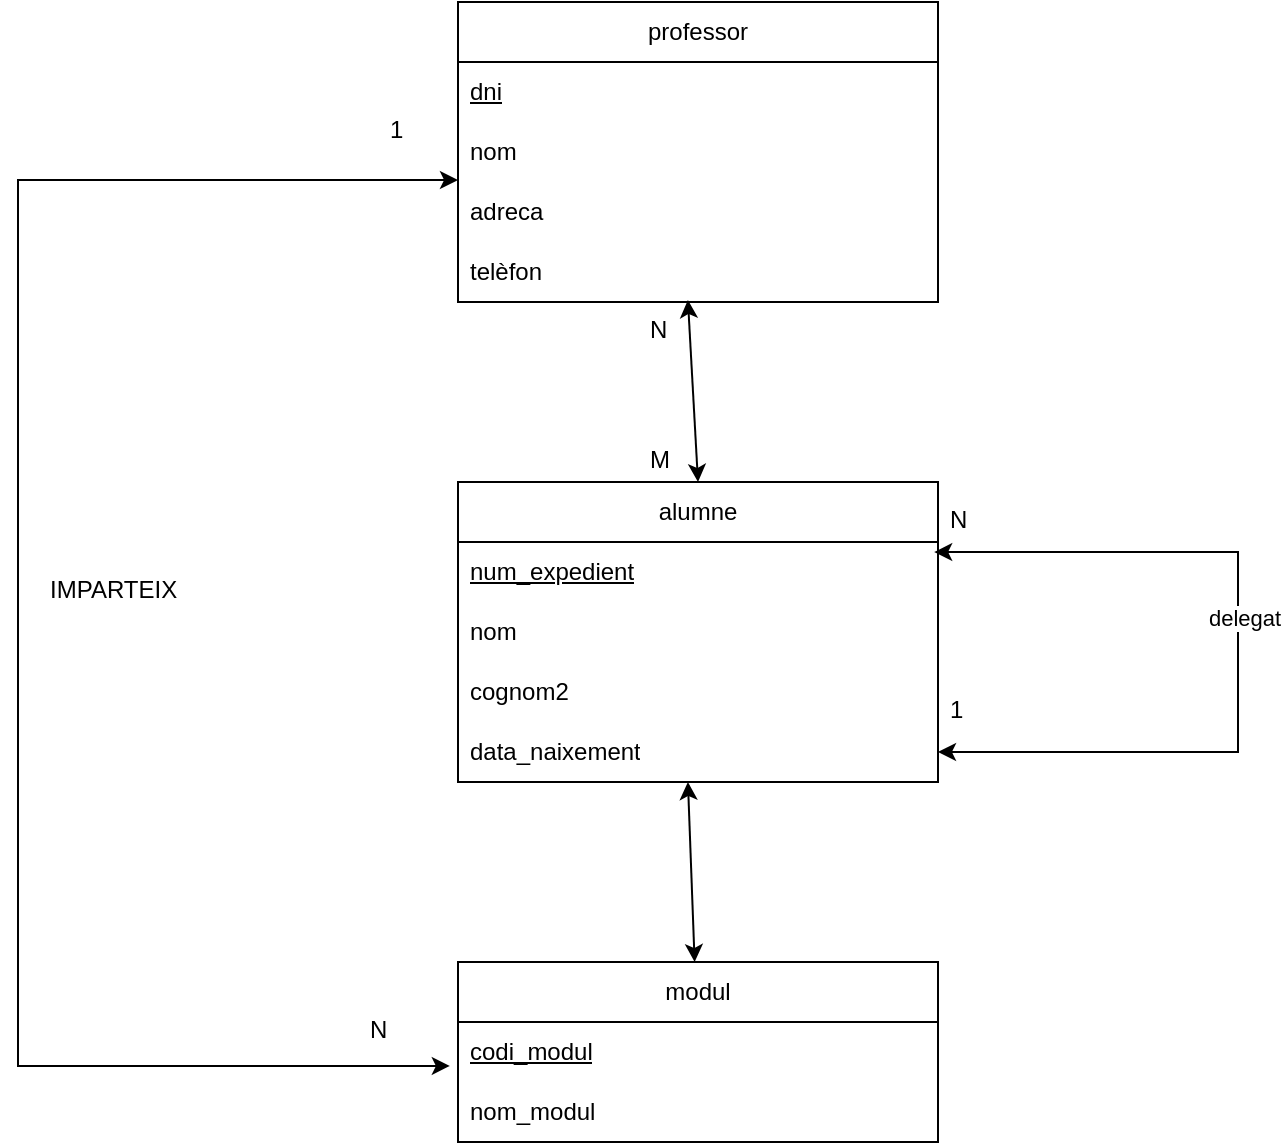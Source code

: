<mxfile version="24.7.16">
  <diagram name="Pàgina-1" id="EtD7wHZ1FloTQtMcVIj_">
    <mxGraphModel dx="2204" dy="822" grid="1" gridSize="10" guides="1" tooltips="1" connect="1" arrows="1" fold="1" page="1" pageScale="1" pageWidth="827" pageHeight="1169" math="0" shadow="0">
      <root>
        <mxCell id="0" />
        <mxCell id="1" parent="0" />
        <mxCell id="o2g7cs2FpwL8qkweJ4g--19" value="professor" style="swimlane;fontStyle=0;childLayout=stackLayout;horizontal=1;startSize=30;horizontalStack=0;resizeParent=1;resizeParentMax=0;resizeLast=0;collapsible=1;marginBottom=0;whiteSpace=wrap;html=1;" vertex="1" parent="1">
          <mxGeometry x="-120" y="120" width="240" height="150" as="geometry" />
        </mxCell>
        <mxCell id="o2g7cs2FpwL8qkweJ4g--20" value="&lt;u&gt;dni&lt;/u&gt;" style="text;strokeColor=none;fillColor=none;align=left;verticalAlign=middle;spacingLeft=4;spacingRight=4;overflow=hidden;points=[[0,0.5],[1,0.5]];portConstraint=eastwest;rotatable=0;whiteSpace=wrap;html=1;" vertex="1" parent="o2g7cs2FpwL8qkweJ4g--19">
          <mxGeometry y="30" width="240" height="30" as="geometry" />
        </mxCell>
        <mxCell id="o2g7cs2FpwL8qkweJ4g--21" value="nom" style="text;strokeColor=none;fillColor=none;align=left;verticalAlign=middle;spacingLeft=4;spacingRight=4;overflow=hidden;points=[[0,0.5],[1,0.5]];portConstraint=eastwest;rotatable=0;whiteSpace=wrap;html=1;" vertex="1" parent="o2g7cs2FpwL8qkweJ4g--19">
          <mxGeometry y="60" width="240" height="30" as="geometry" />
        </mxCell>
        <mxCell id="o2g7cs2FpwL8qkweJ4g--22" value="adreca" style="text;strokeColor=none;fillColor=none;align=left;verticalAlign=middle;spacingLeft=4;spacingRight=4;overflow=hidden;points=[[0,0.5],[1,0.5]];portConstraint=eastwest;rotatable=0;whiteSpace=wrap;html=1;" vertex="1" parent="o2g7cs2FpwL8qkweJ4g--19">
          <mxGeometry y="90" width="240" height="30" as="geometry" />
        </mxCell>
        <mxCell id="o2g7cs2FpwL8qkweJ4g--24" value="telèfon" style="text;strokeColor=none;fillColor=none;align=left;verticalAlign=middle;spacingLeft=4;spacingRight=4;overflow=hidden;points=[[0,0.5],[1,0.5]];portConstraint=eastwest;rotatable=0;whiteSpace=wrap;html=1;" vertex="1" parent="o2g7cs2FpwL8qkweJ4g--19">
          <mxGeometry y="120" width="240" height="30" as="geometry" />
        </mxCell>
        <mxCell id="o2g7cs2FpwL8qkweJ4g--25" value="alumne" style="swimlane;fontStyle=0;childLayout=stackLayout;horizontal=1;startSize=30;horizontalStack=0;resizeParent=1;resizeParentMax=0;resizeLast=0;collapsible=1;marginBottom=0;whiteSpace=wrap;html=1;" vertex="1" parent="1">
          <mxGeometry x="-120" y="360" width="240" height="150" as="geometry" />
        </mxCell>
        <mxCell id="o2g7cs2FpwL8qkweJ4g--26" value="&lt;u&gt;num_expedient&lt;/u&gt;" style="text;strokeColor=none;fillColor=none;align=left;verticalAlign=middle;spacingLeft=4;spacingRight=4;overflow=hidden;points=[[0,0.5],[1,0.5]];portConstraint=eastwest;rotatable=0;whiteSpace=wrap;html=1;" vertex="1" parent="o2g7cs2FpwL8qkweJ4g--25">
          <mxGeometry y="30" width="240" height="30" as="geometry" />
        </mxCell>
        <mxCell id="o2g7cs2FpwL8qkweJ4g--27" value="nom" style="text;strokeColor=none;fillColor=none;align=left;verticalAlign=middle;spacingLeft=4;spacingRight=4;overflow=hidden;points=[[0,0.5],[1,0.5]];portConstraint=eastwest;rotatable=0;whiteSpace=wrap;html=1;" vertex="1" parent="o2g7cs2FpwL8qkweJ4g--25">
          <mxGeometry y="60" width="240" height="30" as="geometry" />
        </mxCell>
        <mxCell id="o2g7cs2FpwL8qkweJ4g--28" value="cognom2" style="text;strokeColor=none;fillColor=none;align=left;verticalAlign=middle;spacingLeft=4;spacingRight=4;overflow=hidden;points=[[0,0.5],[1,0.5]];portConstraint=eastwest;rotatable=0;whiteSpace=wrap;html=1;" vertex="1" parent="o2g7cs2FpwL8qkweJ4g--25">
          <mxGeometry y="90" width="240" height="30" as="geometry" />
        </mxCell>
        <mxCell id="o2g7cs2FpwL8qkweJ4g--29" value="data_naixement" style="text;strokeColor=none;fillColor=none;align=left;verticalAlign=middle;spacingLeft=4;spacingRight=4;overflow=hidden;points=[[0,0.5],[1,0.5]];portConstraint=eastwest;rotatable=0;whiteSpace=wrap;html=1;" vertex="1" parent="o2g7cs2FpwL8qkweJ4g--25">
          <mxGeometry y="120" width="240" height="30" as="geometry" />
        </mxCell>
        <mxCell id="o2g7cs2FpwL8qkweJ4g--44" value="" style="endArrow=classic;startArrow=classic;html=1;rounded=0;exitX=0.992;exitY=0.167;exitDx=0;exitDy=0;entryX=1;entryY=0.5;entryDx=0;entryDy=0;exitPerimeter=0;" edge="1" parent="o2g7cs2FpwL8qkweJ4g--25" source="o2g7cs2FpwL8qkweJ4g--26" target="o2g7cs2FpwL8qkweJ4g--29">
          <mxGeometry width="50" height="50" relative="1" as="geometry">
            <mxPoint x="350" y="135" as="sourcePoint" />
            <mxPoint x="128" y="250" as="targetPoint" />
            <Array as="points">
              <mxPoint x="390" y="35" />
              <mxPoint x="390" y="110" />
              <mxPoint x="390" y="90" />
              <mxPoint x="390" y="135" />
            </Array>
          </mxGeometry>
        </mxCell>
        <mxCell id="o2g7cs2FpwL8qkweJ4g--53" value="delegat" style="edgeLabel;html=1;align=center;verticalAlign=middle;resizable=0;points=[];" vertex="1" connectable="0" parent="o2g7cs2FpwL8qkweJ4g--44">
          <mxGeometry x="-0.164" y="3" relative="1" as="geometry">
            <mxPoint as="offset" />
          </mxGeometry>
        </mxCell>
        <mxCell id="o2g7cs2FpwL8qkweJ4g--30" value="modul" style="swimlane;fontStyle=0;childLayout=stackLayout;horizontal=1;startSize=30;horizontalStack=0;resizeParent=1;resizeParentMax=0;resizeLast=0;collapsible=1;marginBottom=0;whiteSpace=wrap;html=1;" vertex="1" parent="1">
          <mxGeometry x="-120" y="600" width="240" height="90" as="geometry" />
        </mxCell>
        <mxCell id="o2g7cs2FpwL8qkweJ4g--31" value="&lt;u&gt;codi_modul&lt;/u&gt;" style="text;strokeColor=none;fillColor=none;align=left;verticalAlign=middle;spacingLeft=4;spacingRight=4;overflow=hidden;points=[[0,0.5],[1,0.5]];portConstraint=eastwest;rotatable=0;whiteSpace=wrap;html=1;" vertex="1" parent="o2g7cs2FpwL8qkweJ4g--30">
          <mxGeometry y="30" width="240" height="30" as="geometry" />
        </mxCell>
        <mxCell id="o2g7cs2FpwL8qkweJ4g--32" value="nom_modul" style="text;strokeColor=none;fillColor=none;align=left;verticalAlign=middle;spacingLeft=4;spacingRight=4;overflow=hidden;points=[[0,0.5],[1,0.5]];portConstraint=eastwest;rotatable=0;whiteSpace=wrap;html=1;" vertex="1" parent="o2g7cs2FpwL8qkweJ4g--30">
          <mxGeometry y="60" width="240" height="30" as="geometry" />
        </mxCell>
        <mxCell id="o2g7cs2FpwL8qkweJ4g--38" value="" style="endArrow=classic;startArrow=classic;html=1;rounded=0;exitX=0.479;exitY=0.967;exitDx=0;exitDy=0;exitPerimeter=0;entryX=0.5;entryY=0;entryDx=0;entryDy=0;" edge="1" parent="1" source="o2g7cs2FpwL8qkweJ4g--24" target="o2g7cs2FpwL8qkweJ4g--25">
          <mxGeometry width="50" height="50" relative="1" as="geometry">
            <mxPoint x="70" y="450" as="sourcePoint" />
            <mxPoint x="120" y="400" as="targetPoint" />
          </mxGeometry>
        </mxCell>
        <mxCell id="o2g7cs2FpwL8qkweJ4g--39" value="" style="endArrow=classic;startArrow=classic;html=1;rounded=0;exitX=0.479;exitY=1;exitDx=0;exitDy=0;exitPerimeter=0;" edge="1" parent="1" source="o2g7cs2FpwL8qkweJ4g--29" target="o2g7cs2FpwL8qkweJ4g--30">
          <mxGeometry width="50" height="50" relative="1" as="geometry">
            <mxPoint x="5" y="279" as="sourcePoint" />
            <mxPoint x="10" y="370" as="targetPoint" />
          </mxGeometry>
        </mxCell>
        <mxCell id="o2g7cs2FpwL8qkweJ4g--45" value="" style="endArrow=classic;startArrow=classic;html=1;rounded=0;exitX=0;exitY=-0.033;exitDx=0;exitDy=0;entryX=-0.017;entryY=0.733;entryDx=0;entryDy=0;entryPerimeter=0;exitPerimeter=0;" edge="1" parent="1" source="o2g7cs2FpwL8qkweJ4g--22" target="o2g7cs2FpwL8qkweJ4g--31">
          <mxGeometry width="50" height="50" relative="1" as="geometry">
            <mxPoint x="5" y="520" as="sourcePoint" />
            <mxPoint x="8" y="610" as="targetPoint" />
            <Array as="points">
              <mxPoint x="-340" y="209" />
              <mxPoint x="-340" y="652" />
            </Array>
          </mxGeometry>
        </mxCell>
        <mxCell id="o2g7cs2FpwL8qkweJ4g--48" value="IMPARTEIX" style="text;strokeColor=none;fillColor=none;spacingLeft=4;spacingRight=4;overflow=hidden;rotatable=0;points=[[0,0.5],[1,0.5]];portConstraint=eastwest;fontSize=12;whiteSpace=wrap;html=1;" vertex="1" parent="1">
          <mxGeometry x="-330" y="400" width="80" height="30" as="geometry" />
        </mxCell>
        <mxCell id="o2g7cs2FpwL8qkweJ4g--49" value="1" style="text;strokeColor=none;fillColor=none;spacingLeft=4;spacingRight=4;overflow=hidden;rotatable=0;points=[[0,0.5],[1,0.5]];portConstraint=eastwest;fontSize=12;whiteSpace=wrap;html=1;" vertex="1" parent="1">
          <mxGeometry x="-160" y="170" width="40" height="30" as="geometry" />
        </mxCell>
        <mxCell id="o2g7cs2FpwL8qkweJ4g--50" value="N" style="text;strokeColor=none;fillColor=none;spacingLeft=4;spacingRight=4;overflow=hidden;rotatable=0;points=[[0,0.5],[1,0.5]];portConstraint=eastwest;fontSize=12;whiteSpace=wrap;html=1;" vertex="1" parent="1">
          <mxGeometry x="-170" y="620" width="40" height="30" as="geometry" />
        </mxCell>
        <mxCell id="o2g7cs2FpwL8qkweJ4g--51" value="N" style="text;strokeColor=none;fillColor=none;spacingLeft=4;spacingRight=4;overflow=hidden;rotatable=0;points=[[0,0.5],[1,0.5]];portConstraint=eastwest;fontSize=12;whiteSpace=wrap;html=1;" vertex="1" parent="1">
          <mxGeometry x="-30" y="270" width="40" height="30" as="geometry" />
        </mxCell>
        <mxCell id="o2g7cs2FpwL8qkweJ4g--52" value="M" style="text;strokeColor=none;fillColor=none;spacingLeft=4;spacingRight=4;overflow=hidden;rotatable=0;points=[[0,0.5],[1,0.5]];portConstraint=eastwest;fontSize=12;whiteSpace=wrap;html=1;" vertex="1" parent="1">
          <mxGeometry x="-30" y="335" width="40" height="30" as="geometry" />
        </mxCell>
        <mxCell id="o2g7cs2FpwL8qkweJ4g--54" value="N" style="text;strokeColor=none;fillColor=none;spacingLeft=4;spacingRight=4;overflow=hidden;rotatable=0;points=[[0,0.5],[1,0.5]];portConstraint=eastwest;fontSize=12;whiteSpace=wrap;html=1;" vertex="1" parent="1">
          <mxGeometry x="120" y="365" width="40" height="30" as="geometry" />
        </mxCell>
        <mxCell id="o2g7cs2FpwL8qkweJ4g--55" value="1" style="text;strokeColor=none;fillColor=none;spacingLeft=4;spacingRight=4;overflow=hidden;rotatable=0;points=[[0,0.5],[1,0.5]];portConstraint=eastwest;fontSize=12;whiteSpace=wrap;html=1;" vertex="1" parent="1">
          <mxGeometry x="120" y="460" width="40" height="30" as="geometry" />
        </mxCell>
      </root>
    </mxGraphModel>
  </diagram>
</mxfile>
